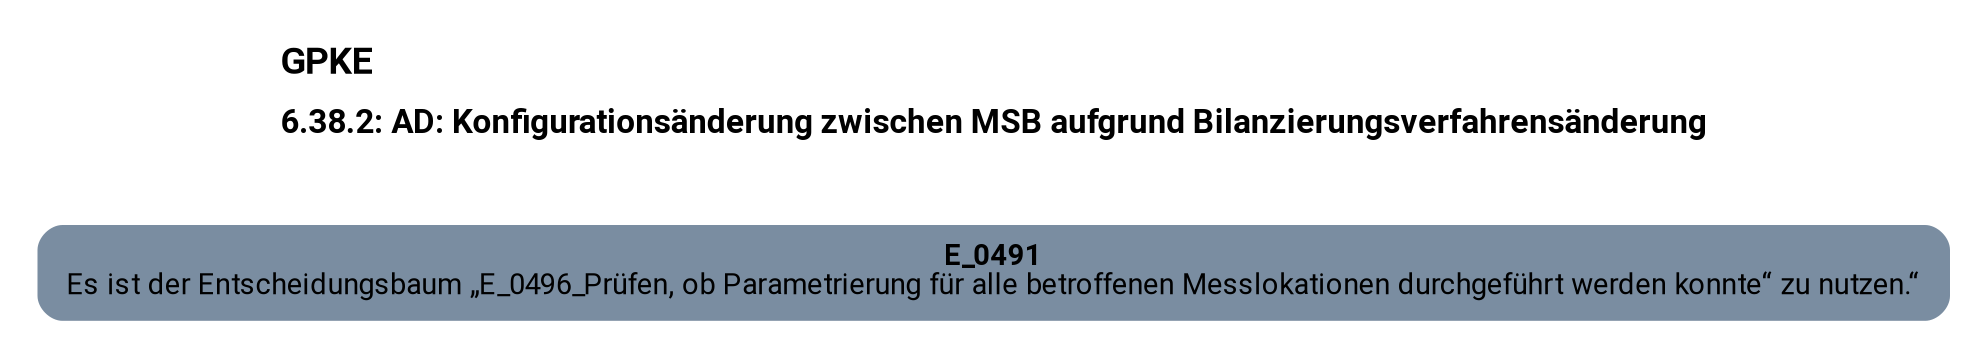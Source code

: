 digraph D {
    labelloc="t";
    label=<<B><FONT POINT-SIZE="18">GPKE</FONT></B><BR align="left"/><BR/><B><FONT POINT-SIZE="16">6.38.2: AD: Konfigurationsänderung zwischen MSB aufgrund Bilanzierungsverfahrensänderung</FONT></B><BR align="left"/><BR/><BR/><BR/>>;
    ratio="compress";
    concentrate=true;
    pack=true;
    rankdir=TB;
    packmode="array";
    size="20,20";
    fontsize=12;
    pad=0.25;
    "Empty" [margin="0.2,0.12", shape=box, style="filled,rounded", penwidth=0.0, fillcolor="#7a8da1", label=<<B>E_0491</B><BR align="center"/><FONT>Es ist der Entscheidungsbaum „E_0496_Prüfen, ob Parametrierung für alle betroffenen Messlokationen durchgeführt werden konnte“ zu nutzen.“</FONT><BR align="center"/>>, fontname="Roboto, sans-serif"];


    bgcolor="transparent";
fontname="Roboto, sans-serif";
}